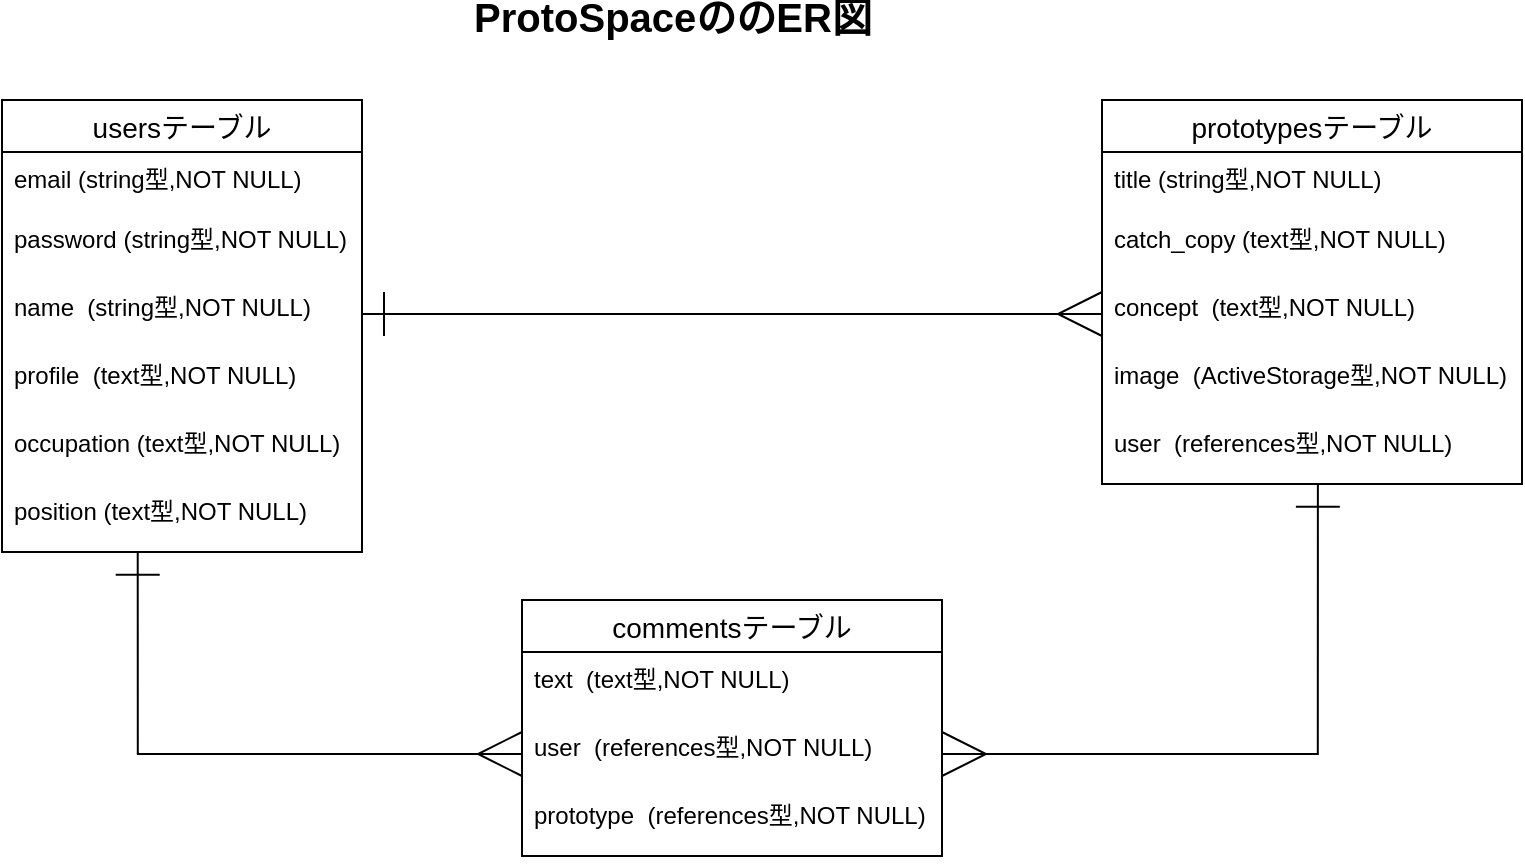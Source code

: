 <mxfile>
    <diagram id="Pz2AGm8G-AHp2ryc6h6X" name="ページ1">
        <mxGraphModel dx="757" dy="453" grid="1" gridSize="10" guides="1" tooltips="1" connect="1" arrows="1" fold="1" page="1" pageScale="1" pageWidth="827" pageHeight="1169" math="0" shadow="0">
            <root>
                <mxCell id="0"/>
                <mxCell id="1" parent="0"/>
                <mxCell id="2" value="&lt;b style=&quot;line-height: 140%&quot;&gt;&lt;font style=&quot;font-size: 20px&quot;&gt;ProtoSpaceののER図&lt;/font&gt;&lt;/b&gt;" style="text;html=1;resizable=0;autosize=1;align=center;verticalAlign=middle;points=[];fillColor=none;strokeColor=none;rounded=0;" vertex="1" parent="1">
                    <mxGeometry x="260" y="20" width="210" height="20" as="geometry"/>
                </mxCell>
                <mxCell id="16" value="usersテーブル" style="swimlane;fontStyle=0;childLayout=stackLayout;horizontal=1;startSize=26;horizontalStack=0;resizeParent=1;resizeParentMax=0;resizeLast=0;collapsible=1;marginBottom=0;align=center;fontSize=14;" vertex="1" parent="1">
                    <mxGeometry x="30" y="70" width="180" height="226" as="geometry"/>
                </mxCell>
                <mxCell id="17" value="email (string型,NOT NULL)" style="text;strokeColor=none;fillColor=none;spacingLeft=4;spacingRight=4;overflow=hidden;rotatable=0;points=[[0,0.5],[1,0.5]];portConstraint=eastwest;fontSize=12;" vertex="1" parent="16">
                    <mxGeometry y="26" width="180" height="30" as="geometry"/>
                </mxCell>
                <mxCell id="19" value="password (string型,NOT NULL)" style="text;strokeColor=none;fillColor=none;spacingLeft=4;spacingRight=4;overflow=hidden;rotatable=0;points=[[0,0.5],[1,0.5]];portConstraint=eastwest;fontSize=12;" vertex="1" parent="16">
                    <mxGeometry y="56" width="180" height="34" as="geometry"/>
                </mxCell>
                <mxCell id="21" value="name  (string型,NOT NULL)" style="text;strokeColor=none;fillColor=none;spacingLeft=4;spacingRight=4;overflow=hidden;rotatable=0;points=[[0,0.5],[1,0.5]];portConstraint=eastwest;fontSize=12;" vertex="1" parent="16">
                    <mxGeometry y="90" width="180" height="34" as="geometry"/>
                </mxCell>
                <mxCell id="22" value="profile  (text型,NOT NULL)" style="text;strokeColor=none;fillColor=none;spacingLeft=4;spacingRight=4;overflow=hidden;rotatable=0;points=[[0,0.5],[1,0.5]];portConstraint=eastwest;fontSize=12;" vertex="1" parent="16">
                    <mxGeometry y="124" width="180" height="34" as="geometry"/>
                </mxCell>
                <mxCell id="23" value="occupation (text型,NOT NULL)" style="text;strokeColor=none;fillColor=none;spacingLeft=4;spacingRight=4;overflow=hidden;rotatable=0;points=[[0,0.5],[1,0.5]];portConstraint=eastwest;fontSize=12;" vertex="1" parent="16">
                    <mxGeometry y="158" width="180" height="34" as="geometry"/>
                </mxCell>
                <mxCell id="24" value="position (text型,NOT NULL)" style="text;strokeColor=none;fillColor=none;spacingLeft=4;spacingRight=4;overflow=hidden;rotatable=0;points=[[0,0.5],[1,0.5]];portConstraint=eastwest;fontSize=12;" vertex="1" parent="16">
                    <mxGeometry y="192" width="180" height="34" as="geometry"/>
                </mxCell>
                <mxCell id="25" value="prototypesテーブル" style="swimlane;fontStyle=0;childLayout=stackLayout;horizontal=1;startSize=26;horizontalStack=0;resizeParent=1;resizeParentMax=0;resizeLast=0;collapsible=1;marginBottom=0;align=center;fontSize=14;" vertex="1" parent="1">
                    <mxGeometry x="580" y="70" width="210" height="192" as="geometry"/>
                </mxCell>
                <mxCell id="26" value="title (string型,NOT NULL)" style="text;strokeColor=none;fillColor=none;spacingLeft=4;spacingRight=4;overflow=hidden;rotatable=0;points=[[0,0.5],[1,0.5]];portConstraint=eastwest;fontSize=12;" vertex="1" parent="25">
                    <mxGeometry y="26" width="210" height="30" as="geometry"/>
                </mxCell>
                <mxCell id="27" value="catch_copy (text型,NOT NULL)" style="text;strokeColor=none;fillColor=none;spacingLeft=4;spacingRight=4;overflow=hidden;rotatable=0;points=[[0,0.5],[1,0.5]];portConstraint=eastwest;fontSize=12;" vertex="1" parent="25">
                    <mxGeometry y="56" width="210" height="34" as="geometry"/>
                </mxCell>
                <mxCell id="28" value="concept  (text型,NOT NULL)" style="text;strokeColor=none;fillColor=none;spacingLeft=4;spacingRight=4;overflow=hidden;rotatable=0;points=[[0,0.5],[1,0.5]];portConstraint=eastwest;fontSize=12;" vertex="1" parent="25">
                    <mxGeometry y="90" width="210" height="34" as="geometry"/>
                </mxCell>
                <mxCell id="29" value="image  (ActiveStorage型,NOT NULL)" style="text;strokeColor=none;fillColor=none;spacingLeft=4;spacingRight=4;overflow=hidden;rotatable=0;points=[[0,0.5],[1,0.5]];portConstraint=eastwest;fontSize=12;" vertex="1" parent="25">
                    <mxGeometry y="124" width="210" height="34" as="geometry"/>
                </mxCell>
                <mxCell id="30" value="user  (references型,NOT NULL)" style="text;strokeColor=none;fillColor=none;spacingLeft=4;spacingRight=4;overflow=hidden;rotatable=0;points=[[0,0.5],[1,0.5]];portConstraint=eastwest;fontSize=12;" vertex="1" parent="25">
                    <mxGeometry y="158" width="210" height="34" as="geometry"/>
                </mxCell>
                <mxCell id="32" value="commentsテーブル" style="swimlane;fontStyle=0;childLayout=stackLayout;horizontal=1;startSize=26;horizontalStack=0;resizeParent=1;resizeParentMax=0;resizeLast=0;collapsible=1;marginBottom=0;align=center;fontSize=14;" vertex="1" parent="1">
                    <mxGeometry x="290" y="320" width="210" height="128" as="geometry"/>
                </mxCell>
                <mxCell id="35" value="text  (text型,NOT NULL)" style="text;strokeColor=none;fillColor=none;spacingLeft=4;spacingRight=4;overflow=hidden;rotatable=0;points=[[0,0.5],[1,0.5]];portConstraint=eastwest;fontSize=12;" vertex="1" parent="32">
                    <mxGeometry y="26" width="210" height="34" as="geometry"/>
                </mxCell>
                <mxCell id="37" value="user  (references型,NOT NULL)" style="text;strokeColor=none;fillColor=none;spacingLeft=4;spacingRight=4;overflow=hidden;rotatable=0;points=[[0,0.5],[1,0.5]];portConstraint=eastwest;fontSize=12;" vertex="1" parent="32">
                    <mxGeometry y="60" width="210" height="34" as="geometry"/>
                </mxCell>
                <mxCell id="38" value="prototype  (references型,NOT NULL)" style="text;strokeColor=none;fillColor=none;spacingLeft=4;spacingRight=4;overflow=hidden;rotatable=0;points=[[0,0.5],[1,0.5]];portConstraint=eastwest;fontSize=12;" vertex="1" parent="32">
                    <mxGeometry y="94" width="210" height="34" as="geometry"/>
                </mxCell>
                <mxCell id="39" style="rounded=0;orthogonalLoop=1;jettySize=auto;html=1;exitX=1;exitY=0.5;exitDx=0;exitDy=0;entryX=0;entryY=0.5;entryDx=0;entryDy=0;startArrow=ERone;startFill=0;endArrow=ERmany;endFill=0;endSize=20;startSize=20;sourcePerimeterSpacing=20;targetPerimeterSpacing=20;" edge="1" parent="1" source="21" target="28">
                    <mxGeometry relative="1" as="geometry"/>
                </mxCell>
                <mxCell id="46" style="edgeStyle=orthogonalEdgeStyle;rounded=0;orthogonalLoop=1;jettySize=auto;html=1;exitX=0;exitY=0.5;exitDx=0;exitDy=0;entryX=0.377;entryY=1.01;entryDx=0;entryDy=0;entryPerimeter=0;startArrow=ERmany;startFill=0;startSize=20;sourcePerimeterSpacing=20;endArrow=ERone;endFill=0;endSize=20;targetPerimeterSpacing=20;" edge="1" parent="1" source="37" target="24">
                    <mxGeometry relative="1" as="geometry"/>
                </mxCell>
                <mxCell id="47" style="edgeStyle=orthogonalEdgeStyle;rounded=0;orthogonalLoop=1;jettySize=auto;html=1;exitX=1;exitY=0.5;exitDx=0;exitDy=0;entryX=0.514;entryY=1.01;entryDx=0;entryDy=0;entryPerimeter=0;startArrow=ERmany;startFill=0;startSize=20;sourcePerimeterSpacing=20;endArrow=ERone;endFill=0;endSize=20;targetPerimeterSpacing=20;" edge="1" parent="1" source="37" target="30">
                    <mxGeometry relative="1" as="geometry">
                        <Array as="points">
                            <mxPoint x="688" y="397"/>
                        </Array>
                    </mxGeometry>
                </mxCell>
            </root>
        </mxGraphModel>
    </diagram>
</mxfile>